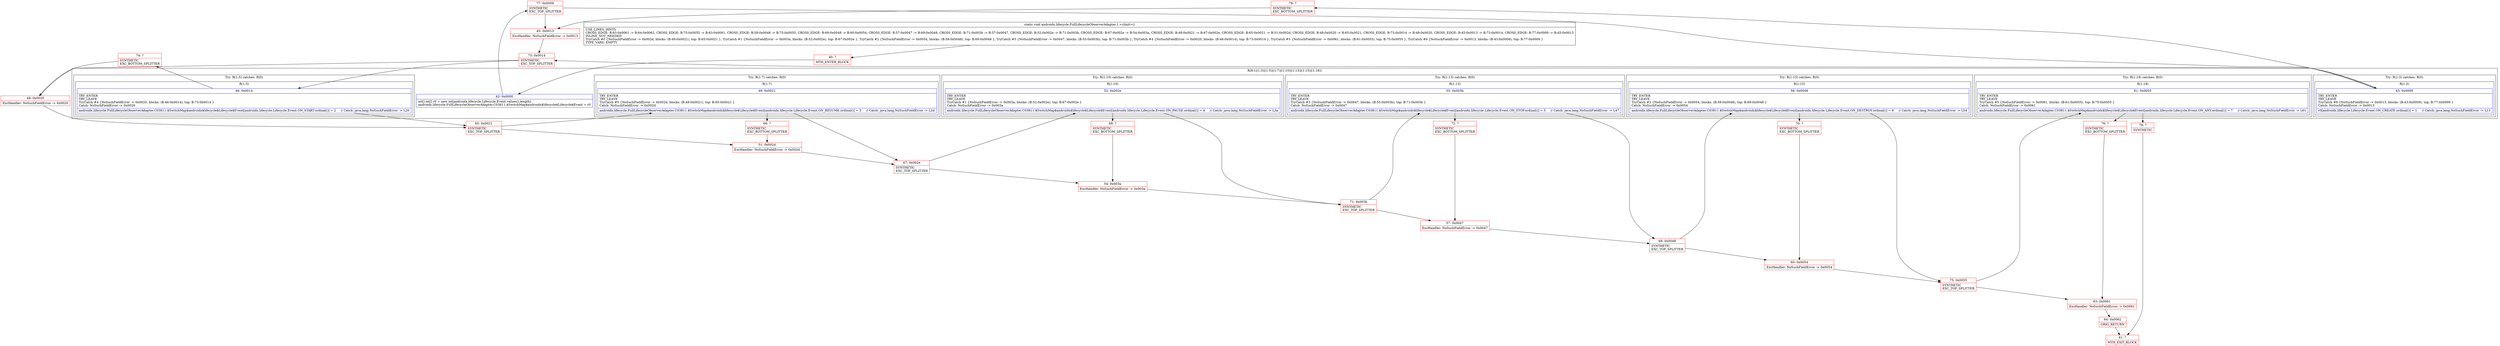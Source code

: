 digraph "CFG forandroidx.lifecycle.FullLifecycleObserverAdapter.1.\<clinit\>()V" {
subgraph cluster_Region_313764557 {
label = "R(8:1|(1:3)|(1:5)|(1:7)|(1:10)|(1:13)|(1:15)|(1:18))";
node [shape=record,color=blue];
Node_42 [shape=record,label="{42\:\ 0x0000|int[] int[] r0 = new int[androidx.lifecycle.Lifecycle.Event.values().length]\landroidx.lifecycle.FullLifecycleObserverAdapter.C03811.$SwitchMap$androidx$lifecycle$Lifecycle$Event = r0\l}"];
subgraph cluster_TryCatchRegion_1879908413 {
label = "Try: R(1:3) catches: R(0)";
node [shape=record,color=blue];
subgraph cluster_Region_1218219936 {
label = "R(1:3)";
node [shape=record,color=blue];
Node_43 [shape=record,label="{43\:\ 0x0009|TRY_ENTER\lTRY_LEAVE\lTryCatch #6 \{NoSuchFieldError \-\> 0x0013, blocks: (B:43:0x0009), top: B:77:0x0009 \}\lCatch: NoSuchFieldError \-\> 0x0013\l|r0[androidx.lifecycle.Lifecycle.Event.ON_CREATE.ordinal()] = 1     \/\/ Catch: java.lang.NoSuchFieldError \-\> L13\l}"];
}
subgraph cluster_Region_502066152 {
label = "R(0) | ExcHandler: NoSuchFieldError \-\> 0x0013\l";
node [shape=record,color=blue];
}
}
subgraph cluster_TryCatchRegion_1564493871 {
label = "Try: R(1:5) catches: R(0)";
node [shape=record,color=blue];
subgraph cluster_Region_1947353993 {
label = "R(1:5)";
node [shape=record,color=blue];
Node_46 [shape=record,label="{46\:\ 0x0014|TRY_ENTER\lTRY_LEAVE\lTryCatch #4 \{NoSuchFieldError \-\> 0x0020, blocks: (B:46:0x0014), top: B:73:0x0014 \}\lCatch: NoSuchFieldError \-\> 0x0020\l|androidx.lifecycle.FullLifecycleObserverAdapter.C03811.$SwitchMap$androidx$lifecycle$Lifecycle$Event[androidx.lifecycle.Lifecycle.Event.ON_START.ordinal()] = 2     \/\/ Catch: java.lang.NoSuchFieldError \-\> L20\l}"];
}
subgraph cluster_Region_1829210622 {
label = "R(0) | ExcHandler: NoSuchFieldError \-\> 0x0020\l";
node [shape=record,color=blue];
}
}
subgraph cluster_TryCatchRegion_399416349 {
label = "Try: R(1:7) catches: R(0)";
node [shape=record,color=blue];
subgraph cluster_Region_1217441787 {
label = "R(1:7)";
node [shape=record,color=blue];
Node_49 [shape=record,label="{49\:\ 0x0021|TRY_ENTER\lTRY_LEAVE\lTryCatch #0 \{NoSuchFieldError \-\> 0x002d, blocks: (B:49:0x0021), top: B:65:0x0021 \}\lCatch: NoSuchFieldError \-\> 0x002d\l|androidx.lifecycle.FullLifecycleObserverAdapter.C03811.$SwitchMap$androidx$lifecycle$Lifecycle$Event[androidx.lifecycle.Lifecycle.Event.ON_RESUME.ordinal()] = 3     \/\/ Catch: java.lang.NoSuchFieldError \-\> L2d\l}"];
}
subgraph cluster_Region_779658091 {
label = "R(0) | ExcHandler: NoSuchFieldError \-\> 0x002d\l";
node [shape=record,color=blue];
}
}
subgraph cluster_TryCatchRegion_2137098019 {
label = "Try: R(1:10) catches: R(0)";
node [shape=record,color=blue];
subgraph cluster_Region_472695462 {
label = "R(1:10)";
node [shape=record,color=blue];
Node_52 [shape=record,label="{52\:\ 0x002e|TRY_ENTER\lTRY_LEAVE\lTryCatch #1 \{NoSuchFieldError \-\> 0x003a, blocks: (B:52:0x002e), top: B:67:0x002e \}\lCatch: NoSuchFieldError \-\> 0x003a\l|androidx.lifecycle.FullLifecycleObserverAdapter.C03811.$SwitchMap$androidx$lifecycle$Lifecycle$Event[androidx.lifecycle.Lifecycle.Event.ON_PAUSE.ordinal()] = 4     \/\/ Catch: java.lang.NoSuchFieldError \-\> L3a\l}"];
}
subgraph cluster_Region_1359890863 {
label = "R(0) | ExcHandler: NoSuchFieldError \-\> 0x003a\l";
node [shape=record,color=blue];
}
}
subgraph cluster_TryCatchRegion_973527838 {
label = "Try: R(1:13) catches: R(0)";
node [shape=record,color=blue];
subgraph cluster_Region_1236081634 {
label = "R(1:13)";
node [shape=record,color=blue];
Node_55 [shape=record,label="{55\:\ 0x003b|TRY_ENTER\lTRY_LEAVE\lTryCatch #3 \{NoSuchFieldError \-\> 0x0047, blocks: (B:55:0x003b), top: B:71:0x003b \}\lCatch: NoSuchFieldError \-\> 0x0047\l|androidx.lifecycle.FullLifecycleObserverAdapter.C03811.$SwitchMap$androidx$lifecycle$Lifecycle$Event[androidx.lifecycle.Lifecycle.Event.ON_STOP.ordinal()] = 5     \/\/ Catch: java.lang.NoSuchFieldError \-\> L47\l}"];
}
subgraph cluster_Region_862898563 {
label = "R(0) | ExcHandler: NoSuchFieldError \-\> 0x0047\l";
node [shape=record,color=blue];
}
}
subgraph cluster_TryCatchRegion_269401456 {
label = "Try: R(1:15) catches: R(0)";
node [shape=record,color=blue];
subgraph cluster_Region_484198980 {
label = "R(1:15)";
node [shape=record,color=blue];
Node_58 [shape=record,label="{58\:\ 0x0048|TRY_ENTER\lTRY_LEAVE\lTryCatch #2 \{NoSuchFieldError \-\> 0x0054, blocks: (B:58:0x0048), top: B:69:0x0048 \}\lCatch: NoSuchFieldError \-\> 0x0054\l|androidx.lifecycle.FullLifecycleObserverAdapter.C03811.$SwitchMap$androidx$lifecycle$Lifecycle$Event[androidx.lifecycle.Lifecycle.Event.ON_DESTROY.ordinal()] = 6     \/\/ Catch: java.lang.NoSuchFieldError \-\> L54\l}"];
}
subgraph cluster_Region_1024405558 {
label = "R(0) | ExcHandler: NoSuchFieldError \-\> 0x0054\l";
node [shape=record,color=blue];
}
}
subgraph cluster_TryCatchRegion_2020136133 {
label = "Try: R(1:18) catches: R(0)";
node [shape=record,color=blue];
subgraph cluster_Region_501748613 {
label = "R(1:18)";
node [shape=record,color=blue];
Node_61 [shape=record,label="{61\:\ 0x0055|TRY_ENTER\lTRY_LEAVE\lTryCatch #5 \{NoSuchFieldError \-\> 0x0061, blocks: (B:61:0x0055), top: B:75:0x0055 \}\lCatch: NoSuchFieldError \-\> 0x0061\l|androidx.lifecycle.FullLifecycleObserverAdapter.C03811.$SwitchMap$androidx$lifecycle$Lifecycle$Event[androidx.lifecycle.Lifecycle.Event.ON_ANY.ordinal()] = 7     \/\/ Catch: java.lang.NoSuchFieldError \-\> L61\l}"];
}
subgraph cluster_Region_1670964246 {
label = "R(0) | ExcHandler: NoSuchFieldError \-\> 0x0061\l";
node [shape=record,color=blue];
}
}
}
subgraph cluster_Region_502066152 {
label = "R(0) | ExcHandler: NoSuchFieldError \-\> 0x0013\l";
node [shape=record,color=blue];
}
subgraph cluster_Region_1829210622 {
label = "R(0) | ExcHandler: NoSuchFieldError \-\> 0x0020\l";
node [shape=record,color=blue];
}
subgraph cluster_Region_779658091 {
label = "R(0) | ExcHandler: NoSuchFieldError \-\> 0x002d\l";
node [shape=record,color=blue];
}
subgraph cluster_Region_1359890863 {
label = "R(0) | ExcHandler: NoSuchFieldError \-\> 0x003a\l";
node [shape=record,color=blue];
}
subgraph cluster_Region_862898563 {
label = "R(0) | ExcHandler: NoSuchFieldError \-\> 0x0047\l";
node [shape=record,color=blue];
}
subgraph cluster_Region_1024405558 {
label = "R(0) | ExcHandler: NoSuchFieldError \-\> 0x0054\l";
node [shape=record,color=blue];
}
subgraph cluster_Region_1670964246 {
label = "R(0) | ExcHandler: NoSuchFieldError \-\> 0x0061\l";
node [shape=record,color=blue];
}
Node_40 [shape=record,color=red,label="{40\:\ ?|MTH_ENTER_BLOCK\l}"];
Node_77 [shape=record,color=red,label="{77\:\ 0x0009|SYNTHETIC\lEXC_TOP_SPLITTER\l}"];
Node_73 [shape=record,color=red,label="{73\:\ 0x0014|SYNTHETIC\lEXC_TOP_SPLITTER\l}"];
Node_65 [shape=record,color=red,label="{65\:\ 0x0021|SYNTHETIC\lEXC_TOP_SPLITTER\l}"];
Node_66 [shape=record,color=red,label="{66\:\ ?|SYNTHETIC\lEXC_BOTTOM_SPLITTER\l}"];
Node_67 [shape=record,color=red,label="{67\:\ 0x002e|SYNTHETIC\lEXC_TOP_SPLITTER\l}"];
Node_68 [shape=record,color=red,label="{68\:\ ?|SYNTHETIC\lEXC_BOTTOM_SPLITTER\l}"];
Node_71 [shape=record,color=red,label="{71\:\ 0x003b|SYNTHETIC\lEXC_TOP_SPLITTER\l}"];
Node_69 [shape=record,color=red,label="{69\:\ 0x0048|SYNTHETIC\lEXC_TOP_SPLITTER\l}"];
Node_70 [shape=record,color=red,label="{70\:\ ?|SYNTHETIC\lEXC_BOTTOM_SPLITTER\l}"];
Node_75 [shape=record,color=red,label="{75\:\ 0x0055|SYNTHETIC\lEXC_TOP_SPLITTER\l}"];
Node_76 [shape=record,color=red,label="{76\:\ ?|SYNTHETIC\lEXC_BOTTOM_SPLITTER\l}"];
Node_79 [shape=record,color=red,label="{79\:\ ?|SYNTHETIC\l}"];
Node_41 [shape=record,color=red,label="{41\:\ ?|MTH_EXIT_BLOCK\l}"];
Node_63 [shape=record,color=red,label="{63\:\ 0x0061|ExcHandler: NoSuchFieldError \-\> 0x0061\l}"];
Node_64 [shape=record,color=red,label="{64\:\ 0x0062|ORIG_RETURN\l}"];
Node_60 [shape=record,color=red,label="{60\:\ 0x0054|ExcHandler: NoSuchFieldError \-\> 0x0054\l}"];
Node_72 [shape=record,color=red,label="{72\:\ ?|SYNTHETIC\lEXC_BOTTOM_SPLITTER\l}"];
Node_57 [shape=record,color=red,label="{57\:\ 0x0047|ExcHandler: NoSuchFieldError \-\> 0x0047\l}"];
Node_54 [shape=record,color=red,label="{54\:\ 0x003a|ExcHandler: NoSuchFieldError \-\> 0x003a\l}"];
Node_51 [shape=record,color=red,label="{51\:\ 0x002d|ExcHandler: NoSuchFieldError \-\> 0x002d\l}"];
Node_74 [shape=record,color=red,label="{74\:\ ?|SYNTHETIC\lEXC_BOTTOM_SPLITTER\l}"];
Node_48 [shape=record,color=red,label="{48\:\ 0x0020|ExcHandler: NoSuchFieldError \-\> 0x0020\l}"];
Node_78 [shape=record,color=red,label="{78\:\ ?|SYNTHETIC\lEXC_BOTTOM_SPLITTER\l}"];
Node_45 [shape=record,color=red,label="{45\:\ 0x0013|ExcHandler: NoSuchFieldError \-\> 0x0013\l}"];
MethodNode[shape=record,label="{static void androidx.lifecycle.FullLifecycleObserverAdapter.1.\<clinit\>()  | USE_LINES_HINTS\lCROSS_EDGE: B:63:0x0061 \-\> B:64:0x0062, CROSS_EDGE: B:75:0x0055 \-\> B:63:0x0061, CROSS_EDGE: B:58:0x0048 \-\> B:75:0x0055, CROSS_EDGE: B:69:0x0048 \-\> B:60:0x0054, CROSS_EDGE: B:57:0x0047 \-\> B:69:0x0048, CROSS_EDGE: B:71:0x003b \-\> B:57:0x0047, CROSS_EDGE: B:52:0x002e \-\> B:71:0x003b, CROSS_EDGE: B:67:0x002e \-\> B:54:0x003a, CROSS_EDGE: B:49:0x0021 \-\> B:67:0x002e, CROSS_EDGE: B:65:0x0021 \-\> B:51:0x002d, CROSS_EDGE: B:48:0x0020 \-\> B:65:0x0021, CROSS_EDGE: B:73:0x0014 \-\> B:48:0x0020, CROSS_EDGE: B:45:0x0013 \-\> B:73:0x0014, CROSS_EDGE: B:77:0x0009 \-\> B:45:0x0013\lINLINE_NOT_NEEDED\lTryCatch #0 \{NoSuchFieldError \-\> 0x002d, blocks: (B:49:0x0021), top: B:65:0x0021 \}, TryCatch #1 \{NoSuchFieldError \-\> 0x003a, blocks: (B:52:0x002e), top: B:67:0x002e \}, TryCatch #2 \{NoSuchFieldError \-\> 0x0054, blocks: (B:58:0x0048), top: B:69:0x0048 \}, TryCatch #3 \{NoSuchFieldError \-\> 0x0047, blocks: (B:55:0x003b), top: B:71:0x003b \}, TryCatch #4 \{NoSuchFieldError \-\> 0x0020, blocks: (B:46:0x0014), top: B:73:0x0014 \}, TryCatch #5 \{NoSuchFieldError \-\> 0x0061, blocks: (B:61:0x0055), top: B:75:0x0055 \}, TryCatch #6 \{NoSuchFieldError \-\> 0x0013, blocks: (B:43:0x0009), top: B:77:0x0009 \}\lTYPE_VARS: EMPTY\l}"];
MethodNode -> Node_40;Node_42 -> Node_77;
Node_43 -> Node_73;
Node_43 -> Node_78;
Node_46 -> Node_65;
Node_46 -> Node_74;
Node_49 -> Node_66;
Node_49 -> Node_67;
Node_52 -> Node_68;
Node_52 -> Node_71;
Node_55 -> Node_69;
Node_55 -> Node_72;
Node_58 -> Node_70;
Node_58 -> Node_75;
Node_61 -> Node_76;
Node_61 -> Node_79;
Node_40 -> Node_42;
Node_77 -> Node_43;
Node_77 -> Node_45;
Node_73 -> Node_46;
Node_73 -> Node_48;
Node_65 -> Node_49;
Node_65 -> Node_51;
Node_66 -> Node_51;
Node_67 -> Node_52;
Node_67 -> Node_54;
Node_68 -> Node_54;
Node_71 -> Node_55;
Node_71 -> Node_57;
Node_69 -> Node_58;
Node_69 -> Node_60;
Node_70 -> Node_60;
Node_75 -> Node_61;
Node_75 -> Node_63;
Node_76 -> Node_63;
Node_79 -> Node_41;
Node_63 -> Node_64;
Node_64 -> Node_41;
Node_60 -> Node_75;
Node_72 -> Node_57;
Node_57 -> Node_69;
Node_54 -> Node_71;
Node_51 -> Node_67;
Node_74 -> Node_48;
Node_48 -> Node_65;
Node_78 -> Node_45;
Node_45 -> Node_73;
}

